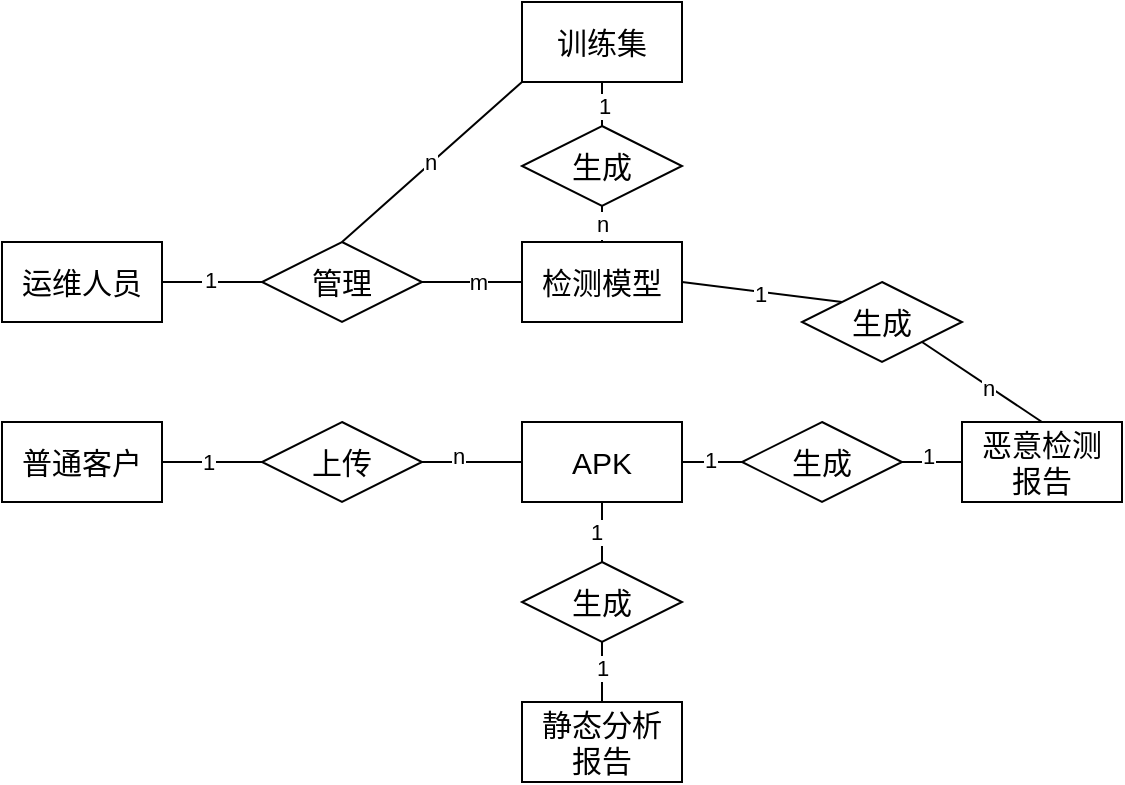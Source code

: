 <mxfile version="24.0.1" type="github">
  <diagram name="第 1 页" id="WgCBJ3CbeENlblQUNnHD">
    <mxGraphModel dx="724" dy="396" grid="1" gridSize="10" guides="1" tooltips="1" connect="1" arrows="1" fold="1" page="1" pageScale="1" pageWidth="827" pageHeight="1169" math="0" shadow="0">
      <root>
        <mxCell id="0" />
        <mxCell id="1" parent="0" />
        <mxCell id="BGu2Se2h_cnL7VPhvoZh-4" style="edgeStyle=orthogonalEdgeStyle;rounded=0;orthogonalLoop=1;jettySize=auto;html=1;exitX=1;exitY=0.5;exitDx=0;exitDy=0;entryX=0;entryY=0.5;entryDx=0;entryDy=0;endArrow=none;endFill=0;" edge="1" parent="1" source="BGu2Se2h_cnL7VPhvoZh-1" target="BGu2Se2h_cnL7VPhvoZh-3">
          <mxGeometry relative="1" as="geometry" />
        </mxCell>
        <mxCell id="BGu2Se2h_cnL7VPhvoZh-19" value="1" style="edgeLabel;html=1;align=center;verticalAlign=middle;resizable=0;points=[];" vertex="1" connectable="0" parent="BGu2Se2h_cnL7VPhvoZh-4">
          <mxGeometry x="-0.088" relative="1" as="geometry">
            <mxPoint as="offset" />
          </mxGeometry>
        </mxCell>
        <mxCell id="BGu2Se2h_cnL7VPhvoZh-1" value="&lt;font style=&quot;font-size: 15px;&quot;&gt;普通客户&lt;/font&gt;" style="rounded=0;whiteSpace=wrap;html=1;" vertex="1" parent="1">
          <mxGeometry x="90" y="210" width="80" height="40" as="geometry" />
        </mxCell>
        <mxCell id="BGu2Se2h_cnL7VPhvoZh-10" style="edgeStyle=orthogonalEdgeStyle;rounded=0;orthogonalLoop=1;jettySize=auto;html=1;exitX=0.5;exitY=1;exitDx=0;exitDy=0;entryX=0.5;entryY=0;entryDx=0;entryDy=0;endArrow=none;endFill=0;" edge="1" parent="1" source="BGu2Se2h_cnL7VPhvoZh-2" target="BGu2Se2h_cnL7VPhvoZh-9">
          <mxGeometry relative="1" as="geometry" />
        </mxCell>
        <mxCell id="BGu2Se2h_cnL7VPhvoZh-21" value="1" style="edgeLabel;html=1;align=center;verticalAlign=middle;resizable=0;points=[];" vertex="1" connectable="0" parent="BGu2Se2h_cnL7VPhvoZh-10">
          <mxGeometry x="-0.04" y="-3" relative="1" as="geometry">
            <mxPoint as="offset" />
          </mxGeometry>
        </mxCell>
        <mxCell id="BGu2Se2h_cnL7VPhvoZh-40" style="edgeStyle=orthogonalEdgeStyle;rounded=0;orthogonalLoop=1;jettySize=auto;html=1;exitX=1;exitY=0.5;exitDx=0;exitDy=0;entryX=0;entryY=0.5;entryDx=0;entryDy=0;endArrow=none;endFill=0;" edge="1" parent="1" source="BGu2Se2h_cnL7VPhvoZh-2" target="BGu2Se2h_cnL7VPhvoZh-39">
          <mxGeometry relative="1" as="geometry" />
        </mxCell>
        <mxCell id="BGu2Se2h_cnL7VPhvoZh-42" value="1" style="edgeLabel;html=1;align=center;verticalAlign=middle;resizable=0;points=[];" vertex="1" connectable="0" parent="BGu2Se2h_cnL7VPhvoZh-40">
          <mxGeometry x="-0.085" y="1" relative="1" as="geometry">
            <mxPoint as="offset" />
          </mxGeometry>
        </mxCell>
        <mxCell id="BGu2Se2h_cnL7VPhvoZh-2" value="&lt;font style=&quot;font-size: 15px;&quot;&gt;APK&lt;/font&gt;" style="rounded=0;whiteSpace=wrap;html=1;" vertex="1" parent="1">
          <mxGeometry x="350" y="210" width="80" height="40" as="geometry" />
        </mxCell>
        <mxCell id="BGu2Se2h_cnL7VPhvoZh-5" style="edgeStyle=orthogonalEdgeStyle;rounded=0;orthogonalLoop=1;jettySize=auto;html=1;exitX=1;exitY=0.5;exitDx=0;exitDy=0;entryX=0;entryY=0.5;entryDx=0;entryDy=0;endArrow=none;endFill=0;" edge="1" parent="1" source="BGu2Se2h_cnL7VPhvoZh-3" target="BGu2Se2h_cnL7VPhvoZh-2">
          <mxGeometry relative="1" as="geometry" />
        </mxCell>
        <mxCell id="BGu2Se2h_cnL7VPhvoZh-20" value="n" style="edgeLabel;html=1;align=center;verticalAlign=middle;resizable=0;points=[];" vertex="1" connectable="0" parent="BGu2Se2h_cnL7VPhvoZh-5">
          <mxGeometry x="-0.288" y="3" relative="1" as="geometry">
            <mxPoint as="offset" />
          </mxGeometry>
        </mxCell>
        <mxCell id="BGu2Se2h_cnL7VPhvoZh-3" value="&lt;font style=&quot;font-size: 15px;&quot;&gt;上传&lt;/font&gt;" style="rhombus;whiteSpace=wrap;html=1;" vertex="1" parent="1">
          <mxGeometry x="220" y="210" width="80" height="40" as="geometry" />
        </mxCell>
        <mxCell id="BGu2Se2h_cnL7VPhvoZh-8" value="&lt;font style=&quot;font-size: 15px;&quot;&gt;静态分析&lt;/font&gt;&lt;div&gt;&lt;font style=&quot;font-size: 15px;&quot;&gt;报告&lt;/font&gt;&lt;/div&gt;" style="rounded=0;whiteSpace=wrap;html=1;" vertex="1" parent="1">
          <mxGeometry x="350" y="350" width="80" height="40" as="geometry" />
        </mxCell>
        <mxCell id="BGu2Se2h_cnL7VPhvoZh-11" style="edgeStyle=orthogonalEdgeStyle;rounded=0;orthogonalLoop=1;jettySize=auto;html=1;exitX=0.5;exitY=1;exitDx=0;exitDy=0;entryX=0.5;entryY=0;entryDx=0;entryDy=0;endArrow=none;endFill=0;" edge="1" parent="1" source="BGu2Se2h_cnL7VPhvoZh-9" target="BGu2Se2h_cnL7VPhvoZh-8">
          <mxGeometry relative="1" as="geometry" />
        </mxCell>
        <mxCell id="BGu2Se2h_cnL7VPhvoZh-22" value="1" style="edgeLabel;html=1;align=center;verticalAlign=middle;resizable=0;points=[];" vertex="1" connectable="0" parent="BGu2Se2h_cnL7VPhvoZh-11">
          <mxGeometry x="-0.173" relative="1" as="geometry">
            <mxPoint as="offset" />
          </mxGeometry>
        </mxCell>
        <mxCell id="BGu2Se2h_cnL7VPhvoZh-9" value="&lt;font style=&quot;font-size: 15px;&quot;&gt;生成&lt;/font&gt;" style="rhombus;whiteSpace=wrap;html=1;" vertex="1" parent="1">
          <mxGeometry x="350" y="280" width="80" height="40" as="geometry" />
        </mxCell>
        <mxCell id="BGu2Se2h_cnL7VPhvoZh-28" style="edgeStyle=orthogonalEdgeStyle;rounded=0;orthogonalLoop=1;jettySize=auto;html=1;exitX=1;exitY=0.5;exitDx=0;exitDy=0;entryX=0;entryY=0.5;entryDx=0;entryDy=0;endArrow=none;endFill=0;" edge="1" parent="1" source="BGu2Se2h_cnL7VPhvoZh-14" target="BGu2Se2h_cnL7VPhvoZh-27">
          <mxGeometry relative="1" as="geometry" />
        </mxCell>
        <mxCell id="BGu2Se2h_cnL7VPhvoZh-30" value="1" style="edgeLabel;html=1;align=center;verticalAlign=middle;resizable=0;points=[];" vertex="1" connectable="0" parent="BGu2Se2h_cnL7VPhvoZh-28">
          <mxGeometry x="-0.088" y="-1" relative="1" as="geometry">
            <mxPoint as="offset" />
          </mxGeometry>
        </mxCell>
        <mxCell id="BGu2Se2h_cnL7VPhvoZh-44" value="1" style="edgeLabel;html=1;align=center;verticalAlign=middle;resizable=0;points=[];" vertex="1" connectable="0" parent="BGu2Se2h_cnL7VPhvoZh-28">
          <mxGeometry x="-0.066" y="1" relative="1" as="geometry">
            <mxPoint as="offset" />
          </mxGeometry>
        </mxCell>
        <mxCell id="BGu2Se2h_cnL7VPhvoZh-14" value="&lt;font style=&quot;font-size: 15px;&quot;&gt;运维人员&lt;/font&gt;" style="rounded=0;whiteSpace=wrap;html=1;" vertex="1" parent="1">
          <mxGeometry x="90" y="120" width="80" height="40" as="geometry" />
        </mxCell>
        <mxCell id="BGu2Se2h_cnL7VPhvoZh-15" value="&lt;span style=&quot;font-size: 15px;&quot;&gt;训练集&lt;/span&gt;" style="rounded=0;whiteSpace=wrap;html=1;" vertex="1" parent="1">
          <mxGeometry x="350" width="80" height="40" as="geometry" />
        </mxCell>
        <mxCell id="BGu2Se2h_cnL7VPhvoZh-46" style="rounded=0;orthogonalLoop=1;jettySize=auto;html=1;exitX=1;exitY=0.5;exitDx=0;exitDy=0;entryX=0;entryY=0;entryDx=0;entryDy=0;endArrow=none;endFill=0;" edge="1" parent="1" source="BGu2Se2h_cnL7VPhvoZh-16" target="BGu2Se2h_cnL7VPhvoZh-18">
          <mxGeometry relative="1" as="geometry" />
        </mxCell>
        <mxCell id="BGu2Se2h_cnL7VPhvoZh-50" value="1" style="edgeLabel;html=1;align=center;verticalAlign=middle;resizable=0;points=[];" vertex="1" connectable="0" parent="BGu2Se2h_cnL7VPhvoZh-46">
          <mxGeometry x="-0.021" y="-1" relative="1" as="geometry">
            <mxPoint as="offset" />
          </mxGeometry>
        </mxCell>
        <mxCell id="BGu2Se2h_cnL7VPhvoZh-16" value="&lt;span style=&quot;font-size: 15px;&quot;&gt;检测模型&lt;/span&gt;" style="rounded=0;whiteSpace=wrap;html=1;" vertex="1" parent="1">
          <mxGeometry x="350" y="120" width="80" height="40" as="geometry" />
        </mxCell>
        <mxCell id="BGu2Se2h_cnL7VPhvoZh-45" style="rounded=0;orthogonalLoop=1;jettySize=auto;html=1;exitX=1;exitY=1;exitDx=0;exitDy=0;entryX=0.5;entryY=0;entryDx=0;entryDy=0;endArrow=none;endFill=0;" edge="1" parent="1" source="BGu2Se2h_cnL7VPhvoZh-18" target="BGu2Se2h_cnL7VPhvoZh-38">
          <mxGeometry relative="1" as="geometry" />
        </mxCell>
        <mxCell id="BGu2Se2h_cnL7VPhvoZh-49" value="n" style="edgeLabel;html=1;align=center;verticalAlign=middle;resizable=0;points=[];" vertex="1" connectable="0" parent="BGu2Se2h_cnL7VPhvoZh-45">
          <mxGeometry x="0.1" y="-1" relative="1" as="geometry">
            <mxPoint as="offset" />
          </mxGeometry>
        </mxCell>
        <mxCell id="BGu2Se2h_cnL7VPhvoZh-18" value="&lt;font style=&quot;font-size: 15px;&quot;&gt;生成&lt;/font&gt;" style="rhombus;whiteSpace=wrap;html=1;" vertex="1" parent="1">
          <mxGeometry x="490" y="140" width="80" height="40" as="geometry" />
        </mxCell>
        <mxCell id="BGu2Se2h_cnL7VPhvoZh-29" style="edgeStyle=orthogonalEdgeStyle;rounded=0;orthogonalLoop=1;jettySize=auto;html=1;exitX=1;exitY=0.5;exitDx=0;exitDy=0;entryX=0;entryY=0.5;entryDx=0;entryDy=0;endArrow=none;endFill=0;" edge="1" parent="1" source="BGu2Se2h_cnL7VPhvoZh-27" target="BGu2Se2h_cnL7VPhvoZh-16">
          <mxGeometry relative="1" as="geometry" />
        </mxCell>
        <mxCell id="BGu2Se2h_cnL7VPhvoZh-31" value="m" style="edgeLabel;html=1;align=center;verticalAlign=middle;resizable=0;points=[];" vertex="1" connectable="0" parent="BGu2Se2h_cnL7VPhvoZh-29">
          <mxGeometry x="0.129" relative="1" as="geometry">
            <mxPoint as="offset" />
          </mxGeometry>
        </mxCell>
        <mxCell id="BGu2Se2h_cnL7VPhvoZh-36" style="rounded=0;orthogonalLoop=1;jettySize=auto;html=1;exitX=0.5;exitY=0;exitDx=0;exitDy=0;entryX=0;entryY=1;entryDx=0;entryDy=0;endArrow=none;endFill=0;" edge="1" parent="1" source="BGu2Se2h_cnL7VPhvoZh-27" target="BGu2Se2h_cnL7VPhvoZh-15">
          <mxGeometry relative="1" as="geometry" />
        </mxCell>
        <mxCell id="BGu2Se2h_cnL7VPhvoZh-37" value="n" style="edgeLabel;html=1;align=center;verticalAlign=middle;resizable=0;points=[];" vertex="1" connectable="0" parent="BGu2Se2h_cnL7VPhvoZh-36">
          <mxGeometry x="-0.006" y="1" relative="1" as="geometry">
            <mxPoint as="offset" />
          </mxGeometry>
        </mxCell>
        <mxCell id="BGu2Se2h_cnL7VPhvoZh-27" value="&lt;font style=&quot;font-size: 15px;&quot;&gt;管理&lt;/font&gt;" style="rhombus;whiteSpace=wrap;html=1;" vertex="1" parent="1">
          <mxGeometry x="220" y="120" width="80" height="40" as="geometry" />
        </mxCell>
        <mxCell id="BGu2Se2h_cnL7VPhvoZh-38" value="&lt;font style=&quot;font-size: 15px;&quot;&gt;恶意检测&lt;/font&gt;&lt;div&gt;&lt;font style=&quot;font-size: 15px;&quot;&gt;报告&lt;/font&gt;&lt;/div&gt;" style="rounded=0;whiteSpace=wrap;html=1;" vertex="1" parent="1">
          <mxGeometry x="570" y="210" width="80" height="40" as="geometry" />
        </mxCell>
        <mxCell id="BGu2Se2h_cnL7VPhvoZh-41" style="edgeStyle=orthogonalEdgeStyle;rounded=0;orthogonalLoop=1;jettySize=auto;html=1;exitX=1;exitY=0.5;exitDx=0;exitDy=0;entryX=0;entryY=0.5;entryDx=0;entryDy=0;endArrow=none;endFill=0;" edge="1" parent="1" source="BGu2Se2h_cnL7VPhvoZh-39" target="BGu2Se2h_cnL7VPhvoZh-38">
          <mxGeometry relative="1" as="geometry" />
        </mxCell>
        <mxCell id="BGu2Se2h_cnL7VPhvoZh-43" value="1" style="edgeLabel;html=1;align=center;verticalAlign=middle;resizable=0;points=[];" vertex="1" connectable="0" parent="BGu2Se2h_cnL7VPhvoZh-41">
          <mxGeometry x="-0.154" y="3" relative="1" as="geometry">
            <mxPoint as="offset" />
          </mxGeometry>
        </mxCell>
        <mxCell id="BGu2Se2h_cnL7VPhvoZh-39" value="&lt;font style=&quot;font-size: 15px;&quot;&gt;生成&lt;/font&gt;" style="rhombus;whiteSpace=wrap;html=1;" vertex="1" parent="1">
          <mxGeometry x="460" y="210" width="80" height="40" as="geometry" />
        </mxCell>
        <mxCell id="BGu2Se2h_cnL7VPhvoZh-54" style="edgeStyle=orthogonalEdgeStyle;rounded=0;orthogonalLoop=1;jettySize=auto;html=1;exitX=0.5;exitY=1;exitDx=0;exitDy=0;entryX=0.5;entryY=0;entryDx=0;entryDy=0;endArrow=none;endFill=0;" edge="1" parent="1" source="BGu2Se2h_cnL7VPhvoZh-52" target="BGu2Se2h_cnL7VPhvoZh-16">
          <mxGeometry relative="1" as="geometry" />
        </mxCell>
        <mxCell id="BGu2Se2h_cnL7VPhvoZh-56" value="1" style="edgeLabel;html=1;align=center;verticalAlign=middle;resizable=0;points=[];" vertex="1" connectable="0" parent="BGu2Se2h_cnL7VPhvoZh-54">
          <mxGeometry x="0.048" y="-1" relative="1" as="geometry">
            <mxPoint as="offset" />
          </mxGeometry>
        </mxCell>
        <mxCell id="BGu2Se2h_cnL7VPhvoZh-57" value="n" style="edgeLabel;html=1;align=center;verticalAlign=middle;resizable=0;points=[];" vertex="1" connectable="0" parent="BGu2Se2h_cnL7VPhvoZh-54">
          <mxGeometry x="-0.037" relative="1" as="geometry">
            <mxPoint as="offset" />
          </mxGeometry>
        </mxCell>
        <mxCell id="BGu2Se2h_cnL7VPhvoZh-52" value="&lt;font style=&quot;font-size: 15px;&quot;&gt;生成&lt;/font&gt;" style="rhombus;whiteSpace=wrap;html=1;" vertex="1" parent="1">
          <mxGeometry x="350" y="62" width="80" height="40" as="geometry" />
        </mxCell>
        <mxCell id="BGu2Se2h_cnL7VPhvoZh-53" style="edgeStyle=orthogonalEdgeStyle;rounded=0;orthogonalLoop=1;jettySize=auto;html=1;exitX=0.5;exitY=1;exitDx=0;exitDy=0;entryX=0.5;entryY=0;entryDx=0;entryDy=0;endArrow=none;endFill=0;" edge="1" parent="1" source="BGu2Se2h_cnL7VPhvoZh-15" target="BGu2Se2h_cnL7VPhvoZh-52">
          <mxGeometry relative="1" as="geometry" />
        </mxCell>
        <mxCell id="BGu2Se2h_cnL7VPhvoZh-55" value="1" style="edgeLabel;html=1;align=center;verticalAlign=middle;resizable=0;points=[];" vertex="1" connectable="0" parent="BGu2Se2h_cnL7VPhvoZh-53">
          <mxGeometry x="0.064" y="1" relative="1" as="geometry">
            <mxPoint as="offset" />
          </mxGeometry>
        </mxCell>
      </root>
    </mxGraphModel>
  </diagram>
</mxfile>
